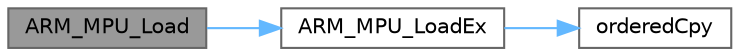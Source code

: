 digraph "ARM_MPU_Load"
{
 // LATEX_PDF_SIZE
  bgcolor="transparent";
  edge [fontname=Helvetica,fontsize=10,labelfontname=Helvetica,labelfontsize=10];
  node [fontname=Helvetica,fontsize=10,shape=box,height=0.2,width=0.4];
  rankdir="LR";
  Node1 [id="Node000001",label="ARM_MPU_Load",height=0.2,width=0.4,color="gray40", fillcolor="grey60", style="filled", fontcolor="black",tooltip=" "];
  Node1 -> Node2 [id="edge1_Node000001_Node000002",color="steelblue1",style="solid",tooltip=" "];
  Node2 [id="Node000002",label="ARM_MPU_LoadEx",height=0.2,width=0.4,color="grey40", fillcolor="white", style="filled",URL="$mpu__armv8_8h.html#ab6094419f2abd678f1f3b121cd115049",tooltip=" "];
  Node2 -> Node3 [id="edge2_Node000002_Node000003",color="steelblue1",style="solid",tooltip=" "];
  Node3 [id="Node000003",label="orderedCpy",height=0.2,width=0.4,color="grey40", fillcolor="white", style="filled",URL="$mpu__armv8_8h.html#a71ca7368cfeccb262823726de9985aa2",tooltip=" "];
}
